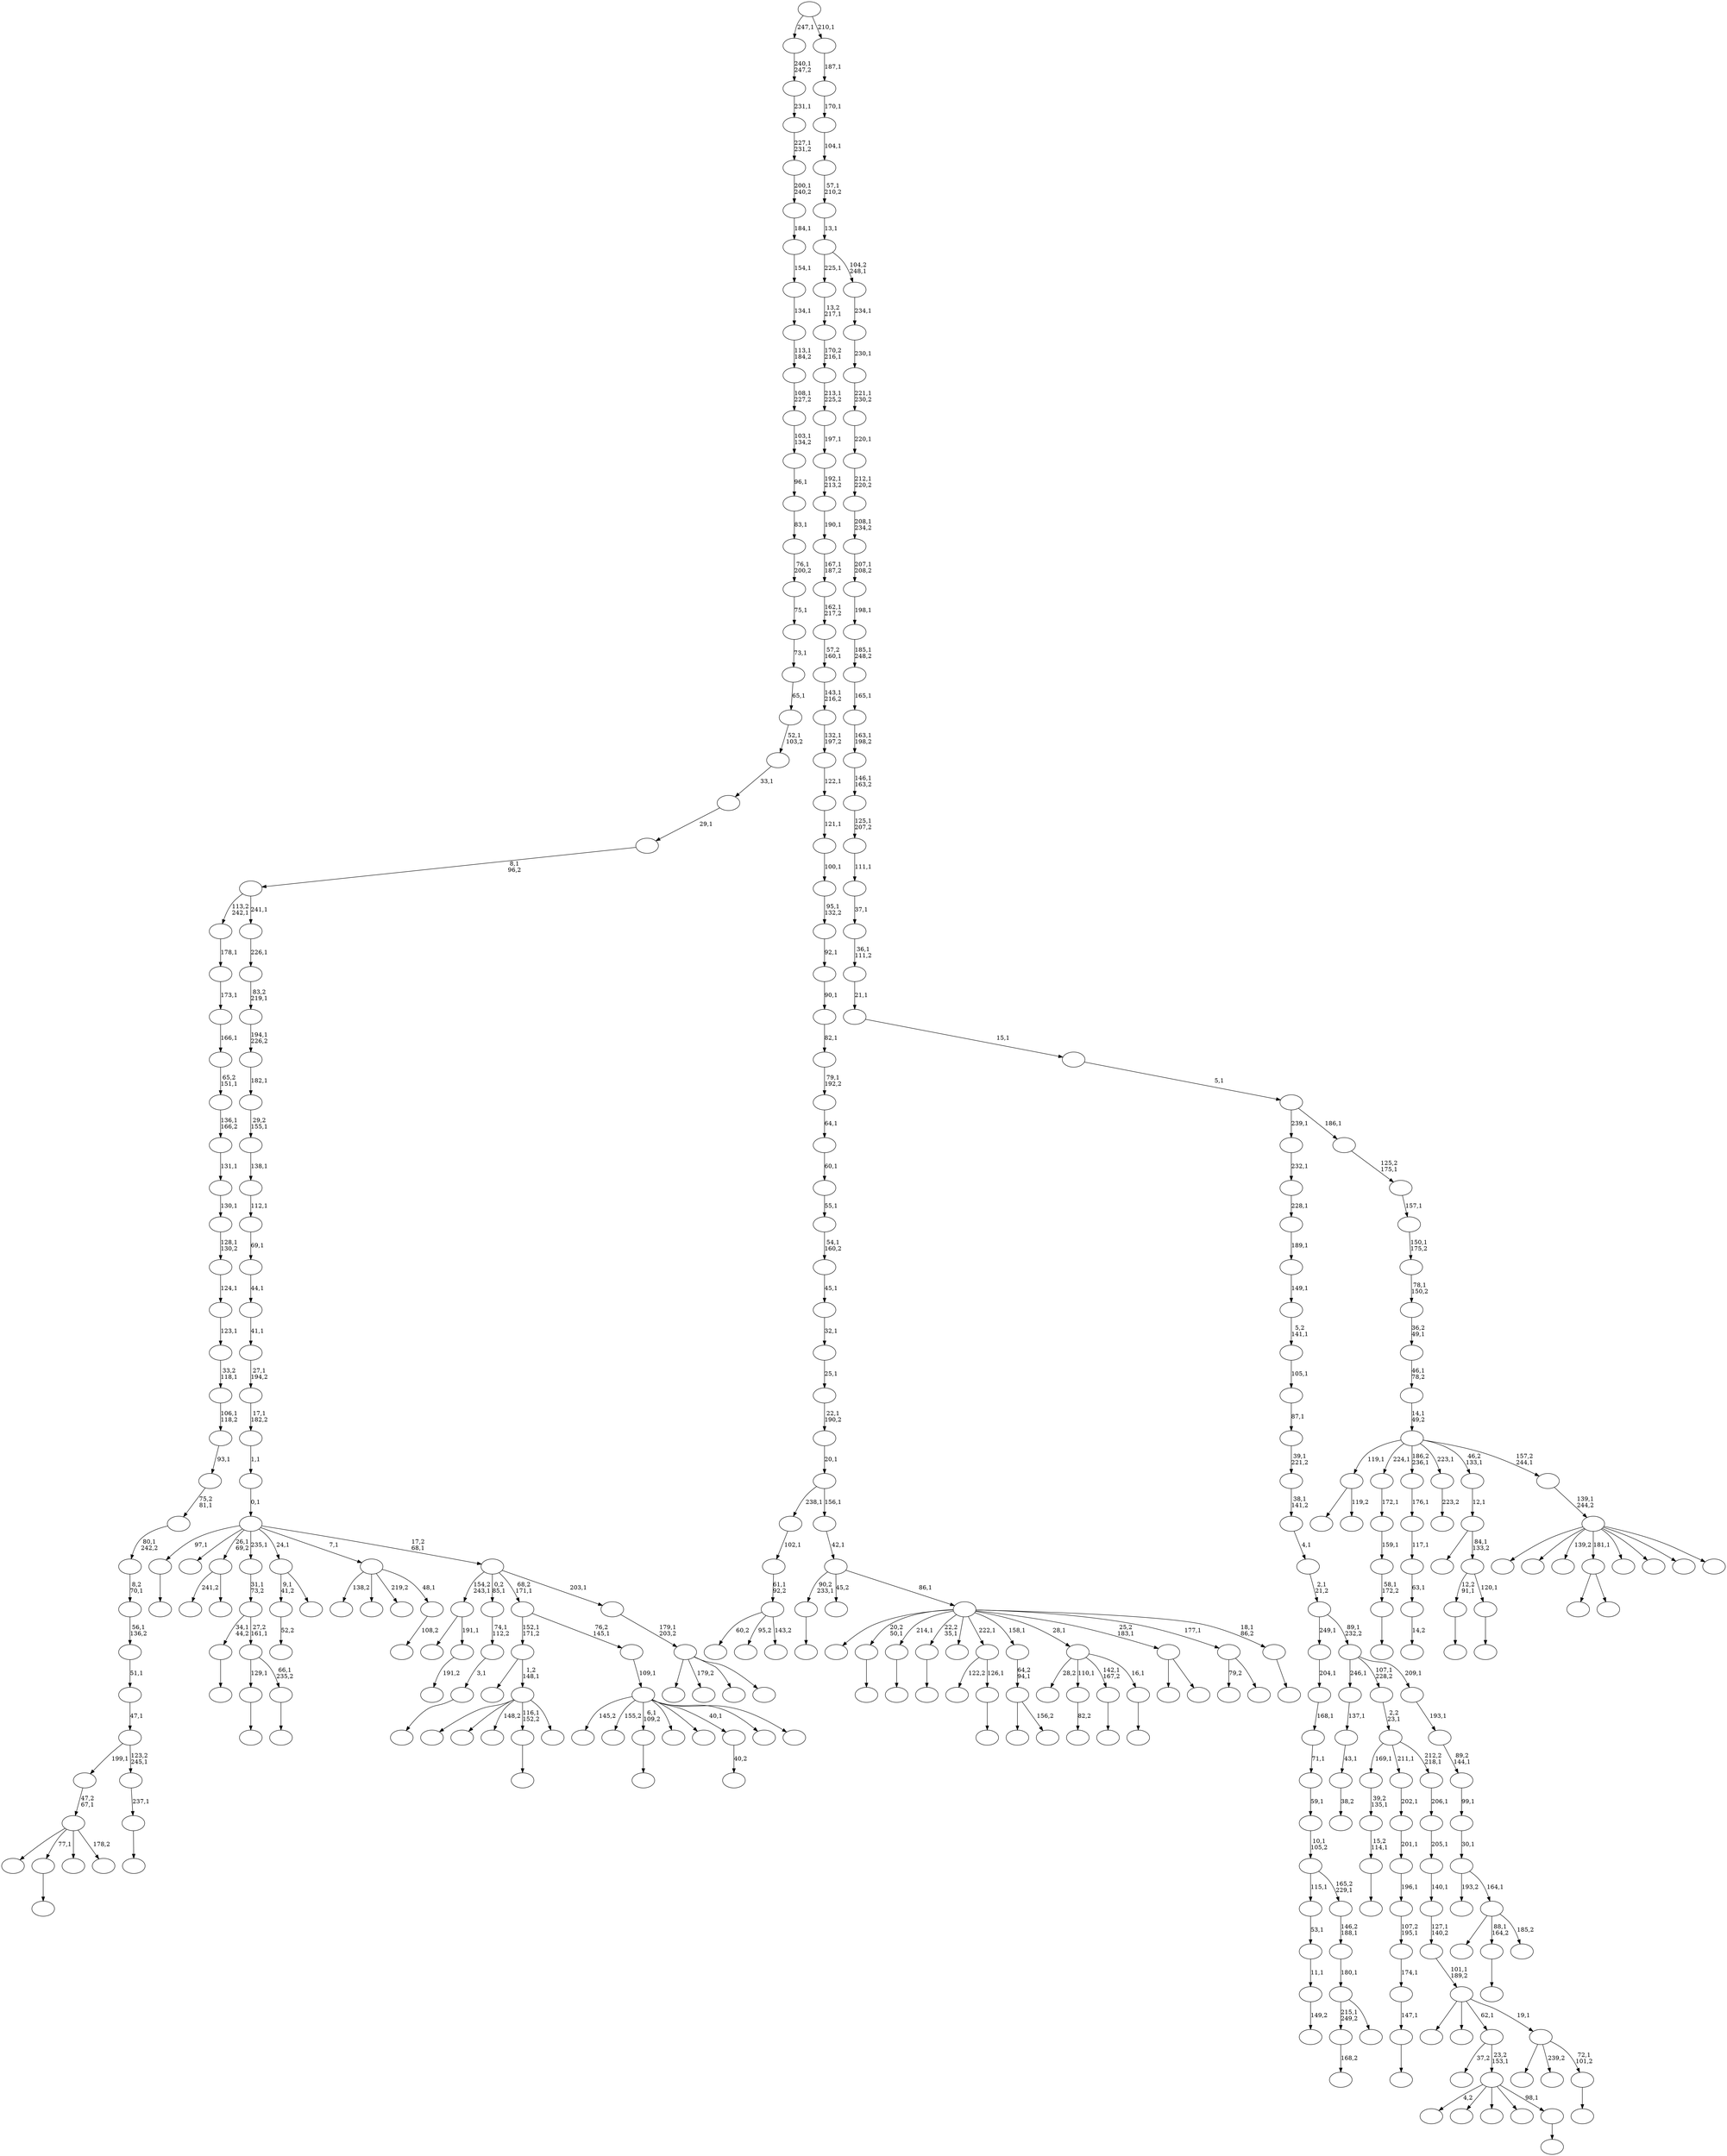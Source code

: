 digraph T {
	350 [label=""]
	349 [label=""]
	348 [label=""]
	347 [label=""]
	346 [label=""]
	345 [label=""]
	344 [label=""]
	343 [label=""]
	342 [label=""]
	341 [label=""]
	340 [label=""]
	339 [label=""]
	338 [label=""]
	337 [label=""]
	336 [label=""]
	335 [label=""]
	334 [label=""]
	333 [label=""]
	332 [label=""]
	331 [label=""]
	330 [label=""]
	329 [label=""]
	328 [label=""]
	327 [label=""]
	326 [label=""]
	325 [label=""]
	324 [label=""]
	323 [label=""]
	322 [label=""]
	321 [label=""]
	320 [label=""]
	319 [label=""]
	318 [label=""]
	317 [label=""]
	316 [label=""]
	315 [label=""]
	314 [label=""]
	313 [label=""]
	312 [label=""]
	311 [label=""]
	310 [label=""]
	309 [label=""]
	308 [label=""]
	307 [label=""]
	306 [label=""]
	305 [label=""]
	304 [label=""]
	303 [label=""]
	302 [label=""]
	301 [label=""]
	300 [label=""]
	299 [label=""]
	298 [label=""]
	297 [label=""]
	296 [label=""]
	295 [label=""]
	294 [label=""]
	293 [label=""]
	292 [label=""]
	291 [label=""]
	290 [label=""]
	289 [label=""]
	288 [label=""]
	287 [label=""]
	286 [label=""]
	285 [label=""]
	284 [label=""]
	283 [label=""]
	282 [label=""]
	281 [label=""]
	280 [label=""]
	279 [label=""]
	278 [label=""]
	277 [label=""]
	276 [label=""]
	275 [label=""]
	274 [label=""]
	273 [label=""]
	272 [label=""]
	271 [label=""]
	270 [label=""]
	269 [label=""]
	268 [label=""]
	267 [label=""]
	266 [label=""]
	265 [label=""]
	264 [label=""]
	263 [label=""]
	262 [label=""]
	261 [label=""]
	260 [label=""]
	259 [label=""]
	258 [label=""]
	257 [label=""]
	256 [label=""]
	255 [label=""]
	254 [label=""]
	253 [label=""]
	252 [label=""]
	251 [label=""]
	250 [label=""]
	249 [label=""]
	248 [label=""]
	247 [label=""]
	246 [label=""]
	245 [label=""]
	244 [label=""]
	243 [label=""]
	242 [label=""]
	241 [label=""]
	240 [label=""]
	239 [label=""]
	238 [label=""]
	237 [label=""]
	236 [label=""]
	235 [label=""]
	234 [label=""]
	233 [label=""]
	232 [label=""]
	231 [label=""]
	230 [label=""]
	229 [label=""]
	228 [label=""]
	227 [label=""]
	226 [label=""]
	225 [label=""]
	224 [label=""]
	223 [label=""]
	222 [label=""]
	221 [label=""]
	220 [label=""]
	219 [label=""]
	218 [label=""]
	217 [label=""]
	216 [label=""]
	215 [label=""]
	214 [label=""]
	213 [label=""]
	212 [label=""]
	211 [label=""]
	210 [label=""]
	209 [label=""]
	208 [label=""]
	207 [label=""]
	206 [label=""]
	205 [label=""]
	204 [label=""]
	203 [label=""]
	202 [label=""]
	201 [label=""]
	200 [label=""]
	199 [label=""]
	198 [label=""]
	197 [label=""]
	196 [label=""]
	195 [label=""]
	194 [label=""]
	193 [label=""]
	192 [label=""]
	191 [label=""]
	190 [label=""]
	189 [label=""]
	188 [label=""]
	187 [label=""]
	186 [label=""]
	185 [label=""]
	184 [label=""]
	183 [label=""]
	182 [label=""]
	181 [label=""]
	180 [label=""]
	179 [label=""]
	178 [label=""]
	177 [label=""]
	176 [label=""]
	175 [label=""]
	174 [label=""]
	173 [label=""]
	172 [label=""]
	171 [label=""]
	170 [label=""]
	169 [label=""]
	168 [label=""]
	167 [label=""]
	166 [label=""]
	165 [label=""]
	164 [label=""]
	163 [label=""]
	162 [label=""]
	161 [label=""]
	160 [label=""]
	159 [label=""]
	158 [label=""]
	157 [label=""]
	156 [label=""]
	155 [label=""]
	154 [label=""]
	153 [label=""]
	152 [label=""]
	151 [label=""]
	150 [label=""]
	149 [label=""]
	148 [label=""]
	147 [label=""]
	146 [label=""]
	145 [label=""]
	144 [label=""]
	143 [label=""]
	142 [label=""]
	141 [label=""]
	140 [label=""]
	139 [label=""]
	138 [label=""]
	137 [label=""]
	136 [label=""]
	135 [label=""]
	134 [label=""]
	133 [label=""]
	132 [label=""]
	131 [label=""]
	130 [label=""]
	129 [label=""]
	128 [label=""]
	127 [label=""]
	126 [label=""]
	125 [label=""]
	124 [label=""]
	123 [label=""]
	122 [label=""]
	121 [label=""]
	120 [label=""]
	119 [label=""]
	118 [label=""]
	117 [label=""]
	116 [label=""]
	115 [label=""]
	114 [label=""]
	113 [label=""]
	112 [label=""]
	111 [label=""]
	110 [label=""]
	109 [label=""]
	108 [label=""]
	107 [label=""]
	106 [label=""]
	105 [label=""]
	104 [label=""]
	103 [label=""]
	102 [label=""]
	101 [label=""]
	100 [label=""]
	99 [label=""]
	98 [label=""]
	97 [label=""]
	96 [label=""]
	95 [label=""]
	94 [label=""]
	93 [label=""]
	92 [label=""]
	91 [label=""]
	90 [label=""]
	89 [label=""]
	88 [label=""]
	87 [label=""]
	86 [label=""]
	85 [label=""]
	84 [label=""]
	83 [label=""]
	82 [label=""]
	81 [label=""]
	80 [label=""]
	79 [label=""]
	78 [label=""]
	77 [label=""]
	76 [label=""]
	75 [label=""]
	74 [label=""]
	73 [label=""]
	72 [label=""]
	71 [label=""]
	70 [label=""]
	69 [label=""]
	68 [label=""]
	67 [label=""]
	66 [label=""]
	65 [label=""]
	64 [label=""]
	63 [label=""]
	62 [label=""]
	61 [label=""]
	60 [label=""]
	59 [label=""]
	58 [label=""]
	57 [label=""]
	56 [label=""]
	55 [label=""]
	54 [label=""]
	53 [label=""]
	52 [label=""]
	51 [label=""]
	50 [label=""]
	49 [label=""]
	48 [label=""]
	47 [label=""]
	46 [label=""]
	45 [label=""]
	44 [label=""]
	43 [label=""]
	42 [label=""]
	41 [label=""]
	40 [label=""]
	39 [label=""]
	38 [label=""]
	37 [label=""]
	36 [label=""]
	35 [label=""]
	34 [label=""]
	33 [label=""]
	32 [label=""]
	31 [label=""]
	30 [label=""]
	29 [label=""]
	28 [label=""]
	27 [label=""]
	26 [label=""]
	25 [label=""]
	24 [label=""]
	23 [label=""]
	22 [label=""]
	21 [label=""]
	20 [label=""]
	19 [label=""]
	18 [label=""]
	17 [label=""]
	16 [label=""]
	15 [label=""]
	14 [label=""]
	13 [label=""]
	12 [label=""]
	11 [label=""]
	10 [label=""]
	9 [label=""]
	8 [label=""]
	7 [label=""]
	6 [label=""]
	5 [label=""]
	4 [label=""]
	3 [label=""]
	2 [label=""]
	1 [label=""]
	0 [label=""]
	346 -> 347 [label=""]
	342 -> 343 [label=""]
	335 -> 336 [label=""]
	332 -> 333 [label=""]
	324 -> 330 [label=""]
	324 -> 325 [label="119,2"]
	322 -> 323 [label=""]
	317 -> 318 [label=""]
	315 -> 316 [label="149,2"]
	314 -> 315 [label="11,1"]
	313 -> 314 [label="53,1"]
	311 -> 312 [label=""]
	310 -> 311 [label="15,2\n114,1"]
	309 -> 310 [label="39,2\n135,1"]
	307 -> 308 [label=""]
	305 -> 306 [label=""]
	304 -> 305 [label="147,1"]
	303 -> 304 [label="174,1"]
	302 -> 303 [label="107,2\n195,1"]
	301 -> 302 [label="196,1"]
	300 -> 301 [label="201,1"]
	299 -> 300 [label="202,1"]
	296 -> 297 [label=""]
	294 -> 295 [label=""]
	292 -> 293 [label=""]
	291 -> 292 [label="58,1\n172,2"]
	290 -> 291 [label="159,1"]
	289 -> 290 [label="172,1"]
	287 -> 288 [label="14,2"]
	286 -> 287 [label="63,1"]
	285 -> 286 [label="117,1"]
	284 -> 285 [label="176,1"]
	282 -> 283 [label="82,2"]
	276 -> 277 [label=""]
	274 -> 275 [label=""]
	273 -> 350 [label="122,2"]
	273 -> 274 [label="126,1"]
	271 -> 272 [label="52,2"]
	267 -> 268 [label="223,2"]
	264 -> 319 [label=""]
	264 -> 265 [label="156,2"]
	263 -> 264 [label="64,2\n94,1"]
	261 -> 262 [label=""]
	260 -> 349 [label="28,2"]
	260 -> 282 [label="110,1"]
	260 -> 276 [label="142,1\n167,2"]
	260 -> 261 [label="16,1"]
	257 -> 328 [label="241,2"]
	257 -> 258 [label=""]
	253 -> 329 [label=""]
	253 -> 254 [label=""]
	251 -> 252 [label=""]
	248 -> 249 [label="38,2"]
	247 -> 248 [label="43,1"]
	246 -> 247 [label="137,1"]
	244 -> 326 [label="79,2"]
	244 -> 245 [label=""]
	240 -> 241 [label=""]
	239 -> 342 [label="129,1"]
	239 -> 240 [label="66,1\n235,2"]
	238 -> 322 [label="34,1\n44,2"]
	238 -> 239 [label="27,2\n161,1"]
	237 -> 238 [label="31,1\n73,2"]
	235 -> 236 [label="191,2"]
	234 -> 339 [label=""]
	234 -> 235 [label="191,1"]
	232 -> 271 [label="9,1\n41,2"]
	232 -> 233 [label=""]
	227 -> 228 [label=""]
	226 -> 341 [label="4,2"]
	226 -> 298 [label=""]
	226 -> 270 [label=""]
	226 -> 250 [label=""]
	226 -> 227 [label="98,1"]
	225 -> 269 [label="37,2"]
	225 -> 226 [label="23,2\n153,1"]
	222 -> 281 [label="60,2"]
	222 -> 266 [label="95,2"]
	222 -> 223 [label="143,2"]
	221 -> 222 [label="61,1\n92,2"]
	220 -> 221 [label="102,1"]
	218 -> 219 [label=""]
	217 -> 218 [label="3,1"]
	216 -> 217 [label="74,1\n112,2"]
	208 -> 209 [label="40,2"]
	206 -> 210 [label=""]
	206 -> 207 [label=""]
	204 -> 205 [label=""]
	203 -> 345 [label=""]
	203 -> 215 [label="239,2"]
	203 -> 204 [label="72,1\n101,2"]
	202 -> 334 [label=""]
	202 -> 243 [label=""]
	202 -> 225 [label="62,1"]
	202 -> 203 [label="19,1"]
	201 -> 202 [label="101,1\n189,2"]
	200 -> 201 [label="127,1\n140,2"]
	199 -> 200 [label="140,1"]
	198 -> 199 [label="205,1"]
	197 -> 198 [label="206,1"]
	196 -> 309 [label="169,1"]
	196 -> 299 [label="211,1"]
	196 -> 197 [label="212,2\n218,1"]
	195 -> 196 [label="2,2\n23,1"]
	193 -> 194 [label="108,2"]
	192 -> 327 [label="138,2"]
	192 -> 224 [label=""]
	192 -> 213 [label="219,2"]
	192 -> 193 [label="48,1"]
	190 -> 321 [label=""]
	190 -> 307 [label="77,1"]
	190 -> 214 [label=""]
	190 -> 191 [label="178,2"]
	189 -> 190 [label="47,2\n67,1"]
	187 -> 188 [label=""]
	186 -> 187 [label="237,1"]
	185 -> 189 [label="199,1"]
	185 -> 186 [label="123,2\n245,1"]
	184 -> 185 [label="47,1"]
	183 -> 184 [label="51,1"]
	182 -> 183 [label="56,1\n136,2"]
	181 -> 182 [label="8,2\n70,1"]
	180 -> 181 [label="80,1\n242,2"]
	179 -> 180 [label="75,2\n81,1"]
	178 -> 179 [label="93,1"]
	177 -> 178 [label="106,1\n118,2"]
	176 -> 177 [label="33,2\n118,1"]
	175 -> 176 [label="123,1"]
	174 -> 175 [label="124,1"]
	173 -> 174 [label="128,1\n130,2"]
	172 -> 173 [label="130,1"]
	171 -> 172 [label="131,1"]
	170 -> 171 [label="136,1\n166,2"]
	169 -> 170 [label="65,2\n151,1"]
	168 -> 169 [label="166,1"]
	167 -> 168 [label="173,1"]
	166 -> 167 [label="178,1"]
	163 -> 164 [label=""]
	161 -> 162 [label="168,2"]
	157 -> 158 [label=""]
	156 -> 346 [label="12,2\n91,1"]
	156 -> 157 [label="120,1"]
	155 -> 337 [label=""]
	155 -> 156 [label="84,1\n133,2"]
	154 -> 155 [label="12,1"]
	150 -> 161 [label="215,1\n249,2"]
	150 -> 151 [label=""]
	149 -> 150 [label="180,1"]
	148 -> 149 [label="146,2\n188,1"]
	147 -> 313 [label="115,1"]
	147 -> 148 [label="165,2\n229,1"]
	146 -> 147 [label="10,1\n105,2"]
	145 -> 146 [label="59,1"]
	144 -> 145 [label="71,1"]
	143 -> 144 [label="168,1"]
	142 -> 143 [label="204,1"]
	140 -> 320 [label=""]
	140 -> 256 [label=""]
	140 -> 255 [label="148,2"]
	140 -> 163 [label="116,1\n152,2"]
	140 -> 141 [label=""]
	139 -> 211 [label=""]
	139 -> 140 [label="1,2\n148,1"]
	136 -> 137 [label=""]
	134 -> 165 [label=""]
	134 -> 136 [label="88,1\n164,2"]
	134 -> 135 [label="185,2"]
	133 -> 229 [label="193,2"]
	133 -> 134 [label="164,1"]
	132 -> 133 [label="30,1"]
	131 -> 132 [label="99,1"]
	130 -> 131 [label="89,2\n144,1"]
	129 -> 130 [label="193,1"]
	128 -> 246 [label="246,1"]
	128 -> 195 [label="107,1\n228,2"]
	128 -> 129 [label="209,1"]
	127 -> 142 [label="249,1"]
	127 -> 128 [label="89,1\n232,2"]
	126 -> 127 [label="2,1\n21,2"]
	125 -> 126 [label="4,1"]
	124 -> 125 [label="38,1\n141,2"]
	123 -> 124 [label="39,1\n221,2"]
	122 -> 123 [label="87,1"]
	121 -> 122 [label="105,1"]
	120 -> 121 [label="5,2\n141,1"]
	119 -> 120 [label="149,1"]
	118 -> 119 [label="189,1"]
	117 -> 118 [label="228,1"]
	116 -> 117 [label="232,1"]
	114 -> 344 [label="145,2"]
	114 -> 280 [label="155,2"]
	114 -> 251 [label="6,1\n109,2"]
	114 -> 242 [label=""]
	114 -> 231 [label=""]
	114 -> 208 [label="40,1"]
	114 -> 138 [label=""]
	114 -> 115 [label=""]
	113 -> 114 [label="109,1"]
	112 -> 139 [label="152,1\n171,2"]
	112 -> 113 [label="76,2\n145,1"]
	110 -> 348 [label=""]
	110 -> 279 [label="179,2"]
	110 -> 153 [label=""]
	110 -> 111 [label=""]
	109 -> 110 [label="179,1\n203,2"]
	108 -> 234 [label="154,2\n243,1"]
	108 -> 216 [label="0,2\n85,1"]
	108 -> 112 [label="68,2\n171,1"]
	108 -> 109 [label="203,1"]
	107 -> 317 [label="97,1"]
	107 -> 259 [label=""]
	107 -> 257 [label="26,1\n69,2"]
	107 -> 237 [label="235,1"]
	107 -> 232 [label="24,1"]
	107 -> 192 [label="7,1"]
	107 -> 108 [label="17,2\n68,1"]
	106 -> 107 [label="0,1"]
	105 -> 106 [label="1,1"]
	104 -> 105 [label="17,1\n182,2"]
	103 -> 104 [label="27,1\n194,2"]
	102 -> 103 [label="41,1"]
	101 -> 102 [label="44,1"]
	100 -> 101 [label="69,1"]
	99 -> 100 [label="112,1"]
	98 -> 99 [label="138,1"]
	97 -> 98 [label="29,2\n155,1"]
	96 -> 97 [label="182,1"]
	95 -> 96 [label="194,1\n226,2"]
	94 -> 95 [label="83,2\n219,1"]
	93 -> 94 [label="226,1"]
	92 -> 166 [label="113,2\n242,1"]
	92 -> 93 [label="241,1"]
	91 -> 92 [label="8,1\n96,2"]
	90 -> 91 [label="29,1"]
	89 -> 90 [label="33,1"]
	88 -> 89 [label="52,1\n103,2"]
	87 -> 88 [label="65,1"]
	86 -> 87 [label="73,1"]
	85 -> 86 [label="75,1"]
	84 -> 85 [label="76,1\n200,2"]
	83 -> 84 [label="83,1"]
	82 -> 83 [label="96,1"]
	81 -> 82 [label="103,1\n134,2"]
	80 -> 81 [label="108,1\n227,2"]
	79 -> 80 [label="113,1\n184,2"]
	78 -> 79 [label="134,1"]
	77 -> 78 [label="154,1"]
	76 -> 77 [label="184,1"]
	75 -> 76 [label="200,1\n240,2"]
	74 -> 75 [label="227,1\n231,2"]
	73 -> 74 [label="231,1"]
	72 -> 73 [label="240,1\n247,2"]
	70 -> 71 [label=""]
	69 -> 338 [label=""]
	69 -> 332 [label="20,2\n50,1"]
	69 -> 296 [label="214,1"]
	69 -> 294 [label="22,2\n35,1"]
	69 -> 278 [label=""]
	69 -> 273 [label="222,1"]
	69 -> 263 [label="158,1"]
	69 -> 260 [label="28,1"]
	69 -> 253 [label="25,2\n183,1"]
	69 -> 244 [label="177,1"]
	69 -> 70 [label="18,1\n86,2"]
	68 -> 335 [label="90,2\n233,1"]
	68 -> 331 [label="45,2"]
	68 -> 69 [label="86,1"]
	67 -> 68 [label="42,1"]
	66 -> 220 [label="238,1"]
	66 -> 67 [label="156,1"]
	65 -> 66 [label="20,1"]
	64 -> 65 [label="22,1\n190,2"]
	63 -> 64 [label="25,1"]
	62 -> 63 [label="32,1"]
	61 -> 62 [label="45,1"]
	60 -> 61 [label="54,1\n160,2"]
	59 -> 60 [label="55,1"]
	58 -> 59 [label="60,1"]
	57 -> 58 [label="64,1"]
	56 -> 57 [label="79,1\n192,2"]
	55 -> 56 [label="82,1"]
	54 -> 55 [label="90,1"]
	53 -> 54 [label="92,1"]
	52 -> 53 [label="95,1\n132,2"]
	51 -> 52 [label="100,1"]
	50 -> 51 [label="121,1"]
	49 -> 50 [label="122,1"]
	48 -> 49 [label="132,1\n197,2"]
	47 -> 48 [label="143,1\n216,2"]
	46 -> 47 [label="57,2\n160,1"]
	45 -> 46 [label="162,1\n217,2"]
	44 -> 45 [label="167,1\n187,2"]
	43 -> 44 [label="190,1"]
	42 -> 43 [label="192,1\n213,2"]
	41 -> 42 [label="197,1"]
	40 -> 41 [label="213,1\n225,2"]
	39 -> 40 [label="170,2\n216,1"]
	38 -> 39 [label="13,2\n217,1"]
	36 -> 340 [label=""]
	36 -> 230 [label=""]
	36 -> 212 [label="139,2"]
	36 -> 206 [label="181,1"]
	36 -> 160 [label=""]
	36 -> 159 [label=""]
	36 -> 152 [label=""]
	36 -> 37 [label=""]
	35 -> 36 [label="139,1\n244,2"]
	34 -> 324 [label="119,1"]
	34 -> 289 [label="224,1"]
	34 -> 284 [label="186,2\n236,1"]
	34 -> 267 [label="223,1"]
	34 -> 154 [label="46,2\n133,1"]
	34 -> 35 [label="157,2\n244,1"]
	33 -> 34 [label="14,1\n49,2"]
	32 -> 33 [label="46,1\n78,2"]
	31 -> 32 [label="36,2\n49,1"]
	30 -> 31 [label="78,1\n150,2"]
	29 -> 30 [label="150,1\n175,2"]
	28 -> 29 [label="157,1"]
	27 -> 28 [label="125,2\n175,1"]
	26 -> 116 [label="239,1"]
	26 -> 27 [label="186,1"]
	25 -> 26 [label="5,1"]
	24 -> 25 [label="15,1"]
	23 -> 24 [label="21,1"]
	22 -> 23 [label="36,1\n111,2"]
	21 -> 22 [label="37,1"]
	20 -> 21 [label="111,1"]
	19 -> 20 [label="125,1\n207,2"]
	18 -> 19 [label="146,1\n163,2"]
	17 -> 18 [label="163,1\n198,2"]
	16 -> 17 [label="165,1"]
	15 -> 16 [label="185,1\n248,2"]
	14 -> 15 [label="198,1"]
	13 -> 14 [label="207,1\n208,2"]
	12 -> 13 [label="208,1\n234,2"]
	11 -> 12 [label="212,1\n220,2"]
	10 -> 11 [label="220,1"]
	9 -> 10 [label="221,1\n230,2"]
	8 -> 9 [label="230,1"]
	7 -> 8 [label="234,1"]
	6 -> 38 [label="225,1"]
	6 -> 7 [label="104,2\n248,1"]
	5 -> 6 [label="13,1"]
	4 -> 5 [label="57,1\n210,2"]
	3 -> 4 [label="104,1"]
	2 -> 3 [label="170,1"]
	1 -> 2 [label="187,1"]
	0 -> 72 [label="247,1"]
	0 -> 1 [label="210,1"]
}
